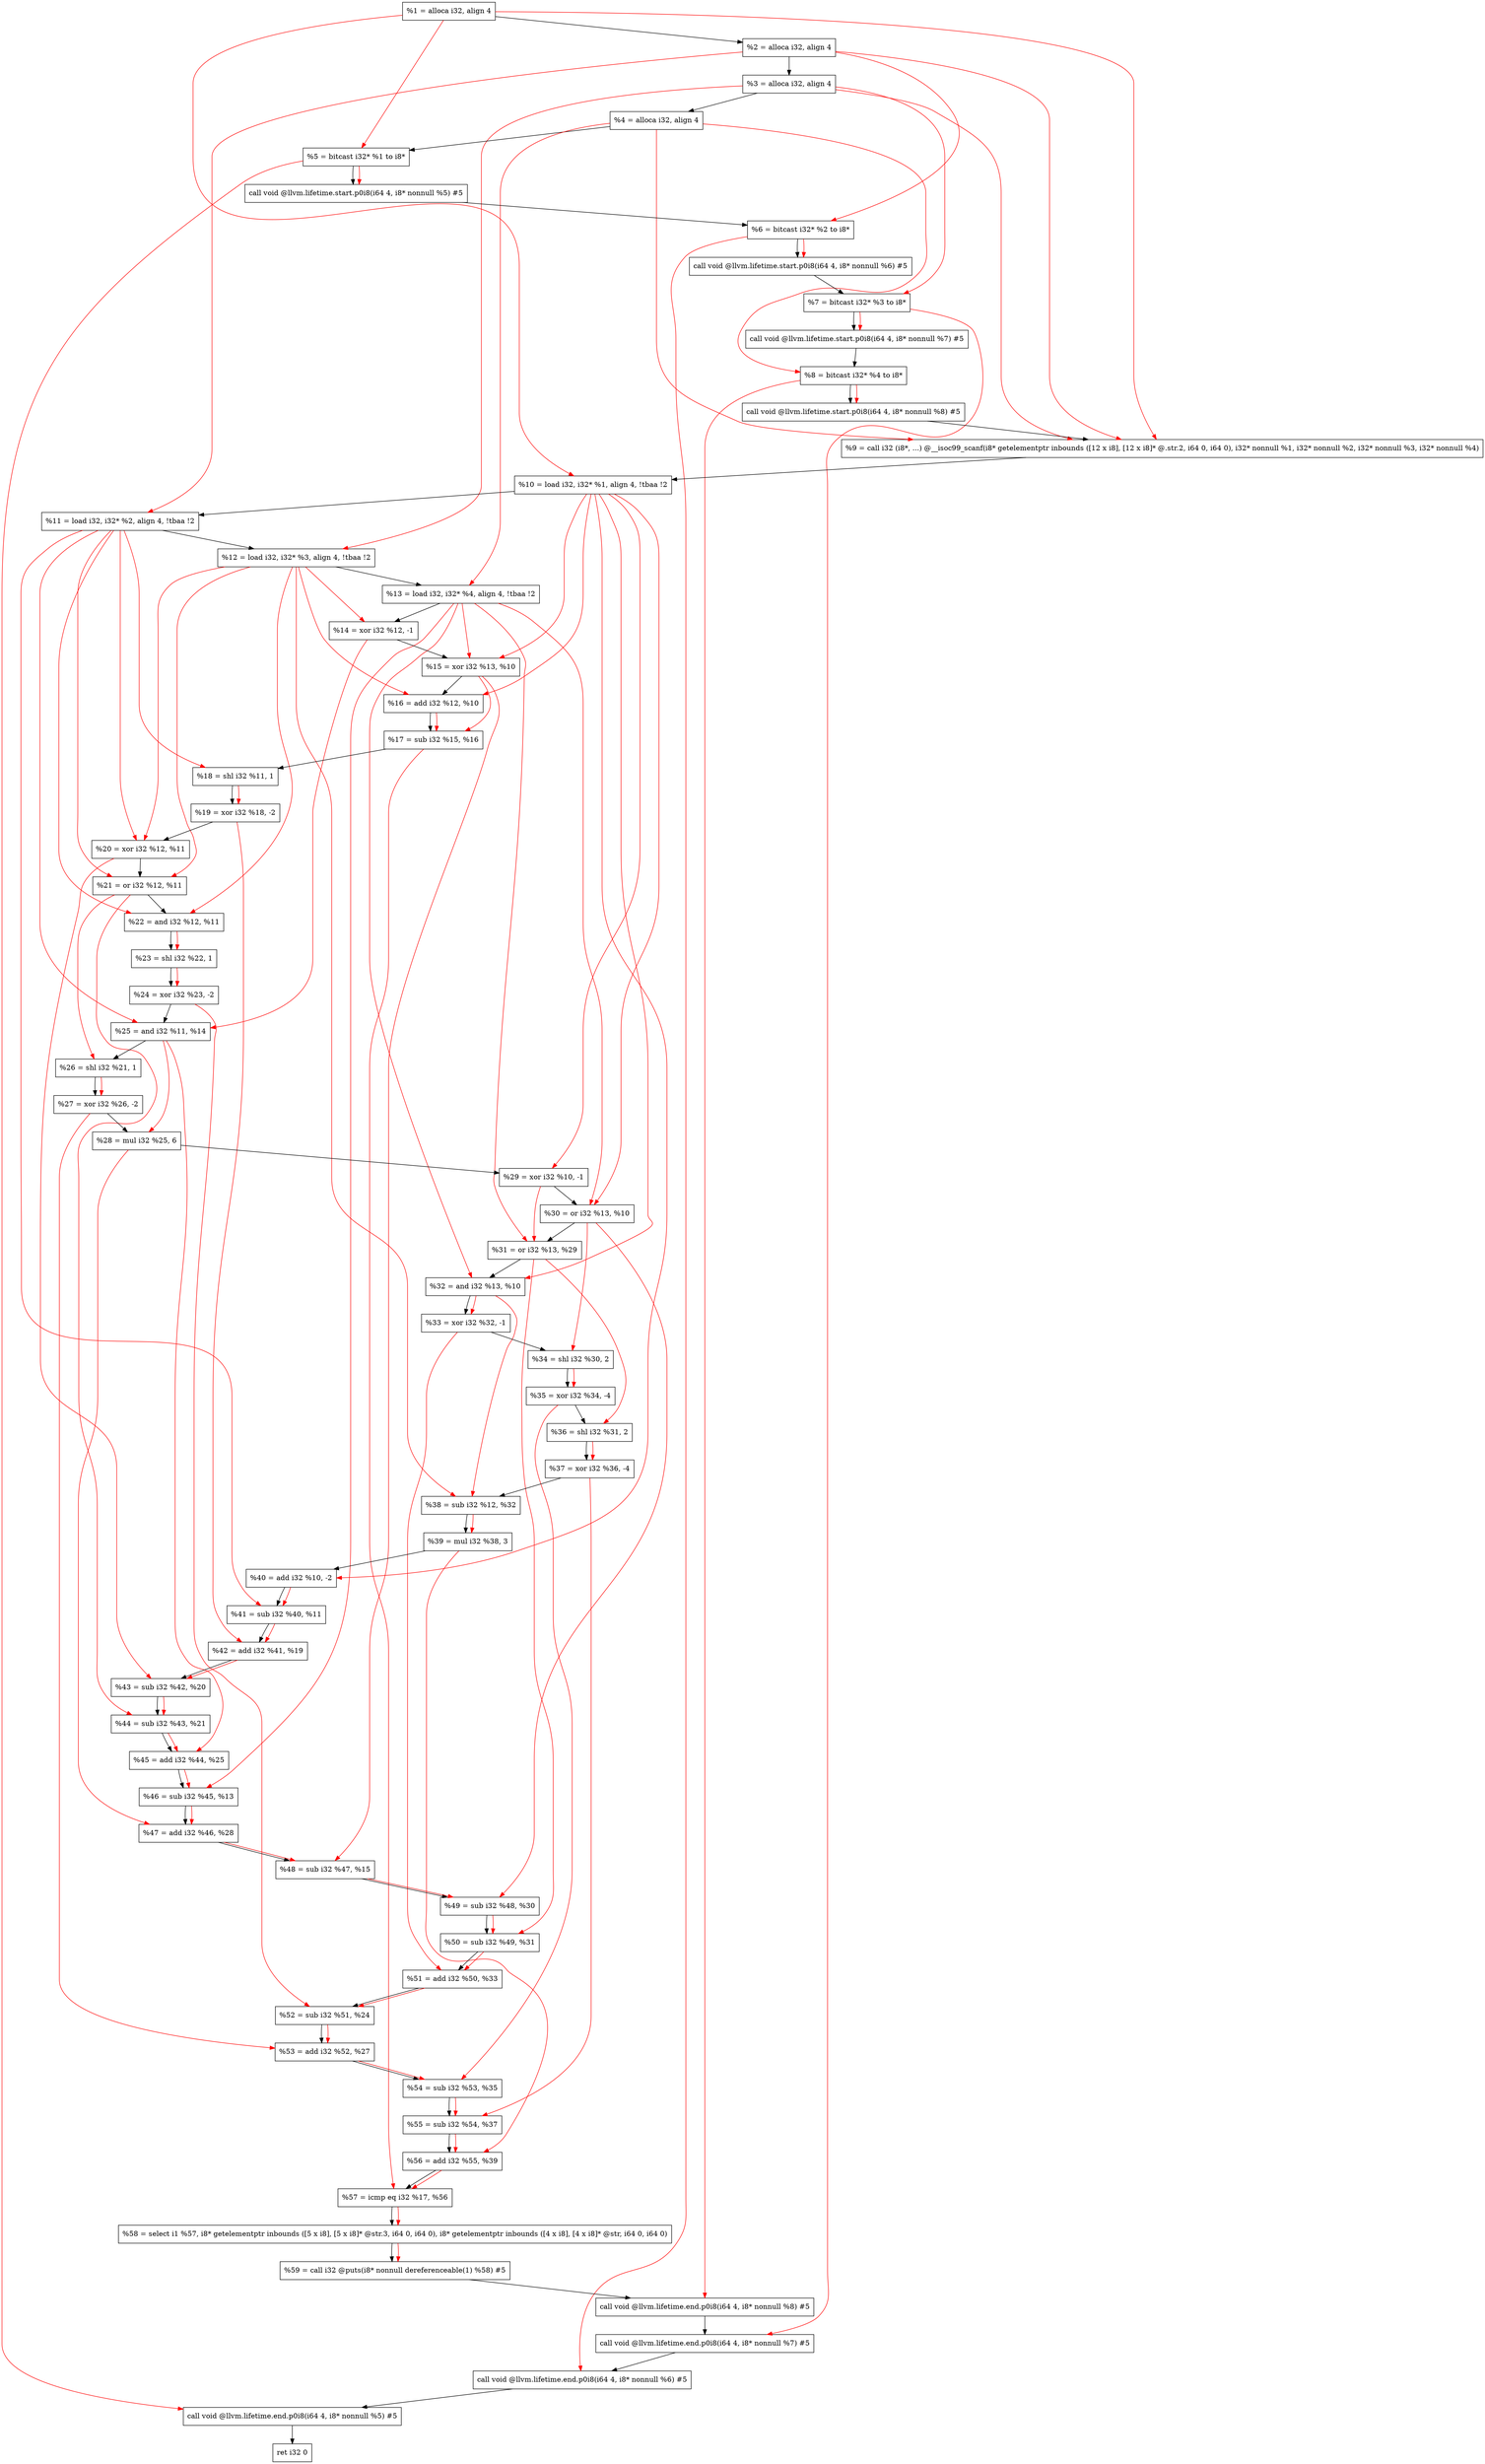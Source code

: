 digraph "DFG for'main' function" {
	Node0x1239e98[shape=record, label="  %1 = alloca i32, align 4"];
	Node0x1239f18[shape=record, label="  %2 = alloca i32, align 4"];
	Node0x1239fa8[shape=record, label="  %3 = alloca i32, align 4"];
	Node0x123a008[shape=record, label="  %4 = alloca i32, align 4"];
	Node0x123a0b8[shape=record, label="  %5 = bitcast i32* %1 to i8*"];
	Node0x123a4e8[shape=record, label="  call void @llvm.lifetime.start.p0i8(i64 4, i8* nonnull %5) #5"];
	Node0x123a5c8[shape=record, label="  %6 = bitcast i32* %2 to i8*"];
	Node0x123a6c8[shape=record, label="  call void @llvm.lifetime.start.p0i8(i64 4, i8* nonnull %6) #5"];
	Node0x123a788[shape=record, label="  %7 = bitcast i32* %3 to i8*"];
	Node0x123a838[shape=record, label="  call void @llvm.lifetime.start.p0i8(i64 4, i8* nonnull %7) #5"];
	Node0x123a8f8[shape=record, label="  %8 = bitcast i32* %4 to i8*"];
	Node0x123a9a8[shape=record, label="  call void @llvm.lifetime.start.p0i8(i64 4, i8* nonnull %8) #5"];
	Node0x1234c00[shape=record, label="  %9 = call i32 (i8*, ...) @__isoc99_scanf(i8* getelementptr inbounds ([12 x i8], [12 x i8]* @.str.2, i64 0, i64 0), i32* nonnull %1, i32* nonnull %2, i32* nonnull %3, i32* nonnull %4)"];
	Node0x123aba8[shape=record, label="  %10 = load i32, i32* %1, align 4, !tbaa !2"];
	Node0x123bb18[shape=record, label="  %11 = load i32, i32* %2, align 4, !tbaa !2"];
	Node0x123c188[shape=record, label="  %12 = load i32, i32* %3, align 4, !tbaa !2"];
	Node0x123c1e8[shape=record, label="  %13 = load i32, i32* %4, align 4, !tbaa !2"];
	Node0x123c260[shape=record, label="  %14 = xor i32 %12, -1"];
	Node0x123c2d0[shape=record, label="  %15 = xor i32 %13, %10"];
	Node0x123c340[shape=record, label="  %16 = add i32 %12, %10"];
	Node0x123c3b0[shape=record, label="  %17 = sub i32 %15, %16"];
	Node0x123c420[shape=record, label="  %18 = shl i32 %11, 1"];
	Node0x123c490[shape=record, label="  %19 = xor i32 %18, -2"];
	Node0x123c500[shape=record, label="  %20 = xor i32 %12, %11"];
	Node0x123c570[shape=record, label="  %21 = or i32 %12, %11"];
	Node0x123c5e0[shape=record, label="  %22 = and i32 %12, %11"];
	Node0x123c650[shape=record, label="  %23 = shl i32 %22, 1"];
	Node0x123c6c0[shape=record, label="  %24 = xor i32 %23, -2"];
	Node0x123c730[shape=record, label="  %25 = and i32 %11, %14"];
	Node0x123c7a0[shape=record, label="  %26 = shl i32 %21, 1"];
	Node0x123c810[shape=record, label="  %27 = xor i32 %26, -2"];
	Node0x123c880[shape=record, label="  %28 = mul i32 %25, 6"];
	Node0x123c8f0[shape=record, label="  %29 = xor i32 %10, -1"];
	Node0x123c960[shape=record, label="  %30 = or i32 %13, %10"];
	Node0x123c9d0[shape=record, label="  %31 = or i32 %13, %29"];
	Node0x123ca40[shape=record, label="  %32 = and i32 %13, %10"];
	Node0x123cab0[shape=record, label="  %33 = xor i32 %32, -1"];
	Node0x123cb20[shape=record, label="  %34 = shl i32 %30, 2"];
	Node0x123cb90[shape=record, label="  %35 = xor i32 %34, -4"];
	Node0x123cc00[shape=record, label="  %36 = shl i32 %31, 2"];
	Node0x123cc70[shape=record, label="  %37 = xor i32 %36, -4"];
	Node0x123cce0[shape=record, label="  %38 = sub i32 %12, %32"];
	Node0x123cd50[shape=record, label="  %39 = mul i32 %38, 3"];
	Node0x123cdc0[shape=record, label="  %40 = add i32 %10, -2"];
	Node0x123ce30[shape=record, label="  %41 = sub i32 %40, %11"];
	Node0x123cea0[shape=record, label="  %42 = add i32 %41, %19"];
	Node0x123cf10[shape=record, label="  %43 = sub i32 %42, %20"];
	Node0x123cf80[shape=record, label="  %44 = sub i32 %43, %21"];
	Node0x123cff0[shape=record, label="  %45 = add i32 %44, %25"];
	Node0x123d060[shape=record, label="  %46 = sub i32 %45, %13"];
	Node0x123d0d0[shape=record, label="  %47 = add i32 %46, %28"];
	Node0x123d140[shape=record, label="  %48 = sub i32 %47, %15"];
	Node0x123d1b0[shape=record, label="  %49 = sub i32 %48, %30"];
	Node0x123d220[shape=record, label="  %50 = sub i32 %49, %31"];
	Node0x123d290[shape=record, label="  %51 = add i32 %50, %33"];
	Node0x123d300[shape=record, label="  %52 = sub i32 %51, %24"];
	Node0x123d370[shape=record, label="  %53 = add i32 %52, %27"];
	Node0x123d3e0[shape=record, label="  %54 = sub i32 %53, %35"];
	Node0x123d450[shape=record, label="  %55 = sub i32 %54, %37"];
	Node0x123d4c0[shape=record, label="  %56 = add i32 %55, %39"];
	Node0x123d530[shape=record, label="  %57 = icmp eq i32 %17, %56"];
	Node0x11d98b8[shape=record, label="  %58 = select i1 %57, i8* getelementptr inbounds ([5 x i8], [5 x i8]* @str.3, i64 0, i64 0), i8* getelementptr inbounds ([4 x i8], [4 x i8]* @str, i64 0, i64 0)"];
	Node0x123d5c0[shape=record, label="  %59 = call i32 @puts(i8* nonnull dereferenceable(1) %58) #5"];
	Node0x123d868[shape=record, label="  call void @llvm.lifetime.end.p0i8(i64 4, i8* nonnull %8) #5"];
	Node0x123d9c8[shape=record, label="  call void @llvm.lifetime.end.p0i8(i64 4, i8* nonnull %7) #5"];
	Node0x123dad8[shape=record, label="  call void @llvm.lifetime.end.p0i8(i64 4, i8* nonnull %6) #5"];
	Node0x123dbe8[shape=record, label="  call void @llvm.lifetime.end.p0i8(i64 4, i8* nonnull %5) #5"];
	Node0x123dca8[shape=record, label="  ret i32 0"];
	Node0x1239e98 -> Node0x1239f18;
	Node0x1239f18 -> Node0x1239fa8;
	Node0x1239fa8 -> Node0x123a008;
	Node0x123a008 -> Node0x123a0b8;
	Node0x123a0b8 -> Node0x123a4e8;
	Node0x123a4e8 -> Node0x123a5c8;
	Node0x123a5c8 -> Node0x123a6c8;
	Node0x123a6c8 -> Node0x123a788;
	Node0x123a788 -> Node0x123a838;
	Node0x123a838 -> Node0x123a8f8;
	Node0x123a8f8 -> Node0x123a9a8;
	Node0x123a9a8 -> Node0x1234c00;
	Node0x1234c00 -> Node0x123aba8;
	Node0x123aba8 -> Node0x123bb18;
	Node0x123bb18 -> Node0x123c188;
	Node0x123c188 -> Node0x123c1e8;
	Node0x123c1e8 -> Node0x123c260;
	Node0x123c260 -> Node0x123c2d0;
	Node0x123c2d0 -> Node0x123c340;
	Node0x123c340 -> Node0x123c3b0;
	Node0x123c3b0 -> Node0x123c420;
	Node0x123c420 -> Node0x123c490;
	Node0x123c490 -> Node0x123c500;
	Node0x123c500 -> Node0x123c570;
	Node0x123c570 -> Node0x123c5e0;
	Node0x123c5e0 -> Node0x123c650;
	Node0x123c650 -> Node0x123c6c0;
	Node0x123c6c0 -> Node0x123c730;
	Node0x123c730 -> Node0x123c7a0;
	Node0x123c7a0 -> Node0x123c810;
	Node0x123c810 -> Node0x123c880;
	Node0x123c880 -> Node0x123c8f0;
	Node0x123c8f0 -> Node0x123c960;
	Node0x123c960 -> Node0x123c9d0;
	Node0x123c9d0 -> Node0x123ca40;
	Node0x123ca40 -> Node0x123cab0;
	Node0x123cab0 -> Node0x123cb20;
	Node0x123cb20 -> Node0x123cb90;
	Node0x123cb90 -> Node0x123cc00;
	Node0x123cc00 -> Node0x123cc70;
	Node0x123cc70 -> Node0x123cce0;
	Node0x123cce0 -> Node0x123cd50;
	Node0x123cd50 -> Node0x123cdc0;
	Node0x123cdc0 -> Node0x123ce30;
	Node0x123ce30 -> Node0x123cea0;
	Node0x123cea0 -> Node0x123cf10;
	Node0x123cf10 -> Node0x123cf80;
	Node0x123cf80 -> Node0x123cff0;
	Node0x123cff0 -> Node0x123d060;
	Node0x123d060 -> Node0x123d0d0;
	Node0x123d0d0 -> Node0x123d140;
	Node0x123d140 -> Node0x123d1b0;
	Node0x123d1b0 -> Node0x123d220;
	Node0x123d220 -> Node0x123d290;
	Node0x123d290 -> Node0x123d300;
	Node0x123d300 -> Node0x123d370;
	Node0x123d370 -> Node0x123d3e0;
	Node0x123d3e0 -> Node0x123d450;
	Node0x123d450 -> Node0x123d4c0;
	Node0x123d4c0 -> Node0x123d530;
	Node0x123d530 -> Node0x11d98b8;
	Node0x11d98b8 -> Node0x123d5c0;
	Node0x123d5c0 -> Node0x123d868;
	Node0x123d868 -> Node0x123d9c8;
	Node0x123d9c8 -> Node0x123dad8;
	Node0x123dad8 -> Node0x123dbe8;
	Node0x123dbe8 -> Node0x123dca8;
edge [color=red]
	Node0x1239e98 -> Node0x123a0b8;
	Node0x123a0b8 -> Node0x123a4e8;
	Node0x1239f18 -> Node0x123a5c8;
	Node0x123a5c8 -> Node0x123a6c8;
	Node0x1239fa8 -> Node0x123a788;
	Node0x123a788 -> Node0x123a838;
	Node0x123a008 -> Node0x123a8f8;
	Node0x123a8f8 -> Node0x123a9a8;
	Node0x1239e98 -> Node0x1234c00;
	Node0x1239f18 -> Node0x1234c00;
	Node0x1239fa8 -> Node0x1234c00;
	Node0x123a008 -> Node0x1234c00;
	Node0x1239e98 -> Node0x123aba8;
	Node0x1239f18 -> Node0x123bb18;
	Node0x1239fa8 -> Node0x123c188;
	Node0x123a008 -> Node0x123c1e8;
	Node0x123c188 -> Node0x123c260;
	Node0x123c1e8 -> Node0x123c2d0;
	Node0x123aba8 -> Node0x123c2d0;
	Node0x123c188 -> Node0x123c340;
	Node0x123aba8 -> Node0x123c340;
	Node0x123c2d0 -> Node0x123c3b0;
	Node0x123c340 -> Node0x123c3b0;
	Node0x123bb18 -> Node0x123c420;
	Node0x123c420 -> Node0x123c490;
	Node0x123c188 -> Node0x123c500;
	Node0x123bb18 -> Node0x123c500;
	Node0x123c188 -> Node0x123c570;
	Node0x123bb18 -> Node0x123c570;
	Node0x123c188 -> Node0x123c5e0;
	Node0x123bb18 -> Node0x123c5e0;
	Node0x123c5e0 -> Node0x123c650;
	Node0x123c650 -> Node0x123c6c0;
	Node0x123bb18 -> Node0x123c730;
	Node0x123c260 -> Node0x123c730;
	Node0x123c570 -> Node0x123c7a0;
	Node0x123c7a0 -> Node0x123c810;
	Node0x123c730 -> Node0x123c880;
	Node0x123aba8 -> Node0x123c8f0;
	Node0x123c1e8 -> Node0x123c960;
	Node0x123aba8 -> Node0x123c960;
	Node0x123c1e8 -> Node0x123c9d0;
	Node0x123c8f0 -> Node0x123c9d0;
	Node0x123c1e8 -> Node0x123ca40;
	Node0x123aba8 -> Node0x123ca40;
	Node0x123ca40 -> Node0x123cab0;
	Node0x123c960 -> Node0x123cb20;
	Node0x123cb20 -> Node0x123cb90;
	Node0x123c9d0 -> Node0x123cc00;
	Node0x123cc00 -> Node0x123cc70;
	Node0x123c188 -> Node0x123cce0;
	Node0x123ca40 -> Node0x123cce0;
	Node0x123cce0 -> Node0x123cd50;
	Node0x123aba8 -> Node0x123cdc0;
	Node0x123cdc0 -> Node0x123ce30;
	Node0x123bb18 -> Node0x123ce30;
	Node0x123ce30 -> Node0x123cea0;
	Node0x123c490 -> Node0x123cea0;
	Node0x123cea0 -> Node0x123cf10;
	Node0x123c500 -> Node0x123cf10;
	Node0x123cf10 -> Node0x123cf80;
	Node0x123c570 -> Node0x123cf80;
	Node0x123cf80 -> Node0x123cff0;
	Node0x123c730 -> Node0x123cff0;
	Node0x123cff0 -> Node0x123d060;
	Node0x123c1e8 -> Node0x123d060;
	Node0x123d060 -> Node0x123d0d0;
	Node0x123c880 -> Node0x123d0d0;
	Node0x123d0d0 -> Node0x123d140;
	Node0x123c2d0 -> Node0x123d140;
	Node0x123d140 -> Node0x123d1b0;
	Node0x123c960 -> Node0x123d1b0;
	Node0x123d1b0 -> Node0x123d220;
	Node0x123c9d0 -> Node0x123d220;
	Node0x123d220 -> Node0x123d290;
	Node0x123cab0 -> Node0x123d290;
	Node0x123d290 -> Node0x123d300;
	Node0x123c6c0 -> Node0x123d300;
	Node0x123d300 -> Node0x123d370;
	Node0x123c810 -> Node0x123d370;
	Node0x123d370 -> Node0x123d3e0;
	Node0x123cb90 -> Node0x123d3e0;
	Node0x123d3e0 -> Node0x123d450;
	Node0x123cc70 -> Node0x123d450;
	Node0x123d450 -> Node0x123d4c0;
	Node0x123cd50 -> Node0x123d4c0;
	Node0x123c3b0 -> Node0x123d530;
	Node0x123d4c0 -> Node0x123d530;
	Node0x123d530 -> Node0x11d98b8;
	Node0x11d98b8 -> Node0x123d5c0;
	Node0x123a8f8 -> Node0x123d868;
	Node0x123a788 -> Node0x123d9c8;
	Node0x123a5c8 -> Node0x123dad8;
	Node0x123a0b8 -> Node0x123dbe8;
}
